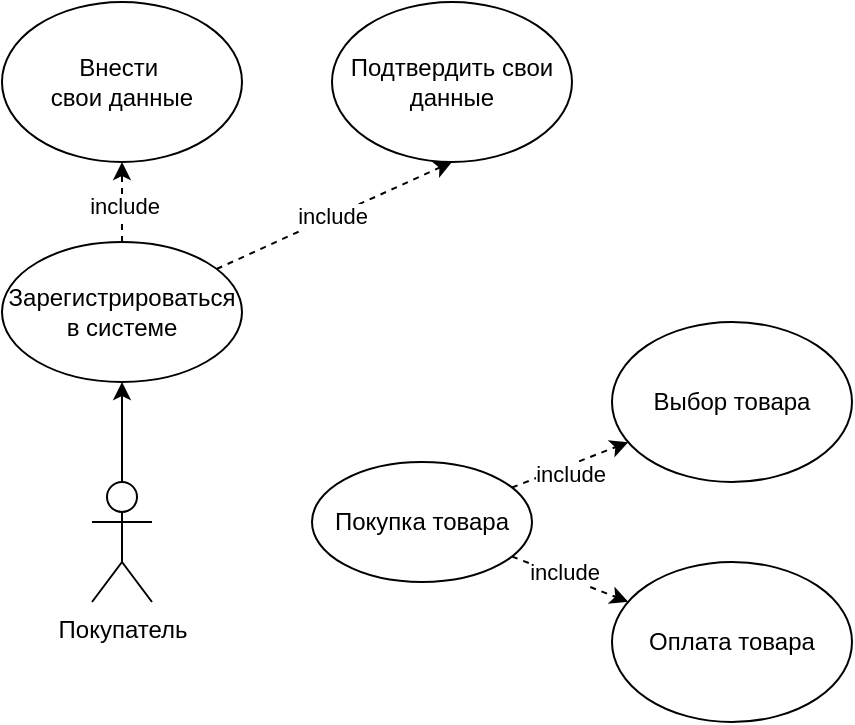 <mxfile version="26.0.14">
  <diagram name="Страница — 1" id="0v4njpWvZapU3_PunO_U">
    <mxGraphModel dx="1728" dy="915" grid="1" gridSize="10" guides="1" tooltips="1" connect="1" arrows="1" fold="1" page="1" pageScale="1" pageWidth="827" pageHeight="1169" math="0" shadow="0">
      <root>
        <mxCell id="0" />
        <mxCell id="1" parent="0" />
        <mxCell id="EHqorV340Nmj9FqR5h-e-4" style="edgeStyle=orthogonalEdgeStyle;rounded=0;orthogonalLoop=1;jettySize=auto;html=1;entryX=0.5;entryY=1;entryDx=0;entryDy=0;" edge="1" parent="1" source="EHqorV340Nmj9FqR5h-e-1" target="EHqorV340Nmj9FqR5h-e-3">
          <mxGeometry relative="1" as="geometry" />
        </mxCell>
        <mxCell id="EHqorV340Nmj9FqR5h-e-1" value="Покупатель" style="shape=umlActor;verticalLabelPosition=bottom;verticalAlign=top;html=1;outlineConnect=0;" vertex="1" parent="1">
          <mxGeometry x="140" y="420" width="30" height="60" as="geometry" />
        </mxCell>
        <mxCell id="EHqorV340Nmj9FqR5h-e-6" style="edgeStyle=orthogonalEdgeStyle;rounded=0;orthogonalLoop=1;jettySize=auto;html=1;entryX=0.5;entryY=1;entryDx=0;entryDy=0;dashed=1;" edge="1" parent="1" source="EHqorV340Nmj9FqR5h-e-3" target="EHqorV340Nmj9FqR5h-e-5">
          <mxGeometry relative="1" as="geometry" />
        </mxCell>
        <mxCell id="EHqorV340Nmj9FqR5h-e-7" value="include" style="edgeLabel;html=1;align=center;verticalAlign=middle;resizable=0;points=[];" vertex="1" connectable="0" parent="EHqorV340Nmj9FqR5h-e-6">
          <mxGeometry x="-0.083" y="-1" relative="1" as="geometry">
            <mxPoint as="offset" />
          </mxGeometry>
        </mxCell>
        <mxCell id="EHqorV340Nmj9FqR5h-e-9" style="rounded=0;orthogonalLoop=1;jettySize=auto;html=1;entryX=0.5;entryY=1;entryDx=0;entryDy=0;dashed=1;" edge="1" parent="1" source="EHqorV340Nmj9FqR5h-e-3" target="EHqorV340Nmj9FqR5h-e-8">
          <mxGeometry relative="1" as="geometry" />
        </mxCell>
        <mxCell id="EHqorV340Nmj9FqR5h-e-10" value="include" style="edgeLabel;html=1;align=center;verticalAlign=middle;resizable=0;points=[];" vertex="1" connectable="0" parent="EHqorV340Nmj9FqR5h-e-9">
          <mxGeometry x="-0.017" relative="1" as="geometry">
            <mxPoint as="offset" />
          </mxGeometry>
        </mxCell>
        <mxCell id="EHqorV340Nmj9FqR5h-e-3" value="Зарегистрироваться в системе" style="ellipse;whiteSpace=wrap;html=1;" vertex="1" parent="1">
          <mxGeometry x="95" y="300" width="120" height="70" as="geometry" />
        </mxCell>
        <mxCell id="EHqorV340Nmj9FqR5h-e-5" value="Внести&amp;nbsp;&lt;div&gt;свои данные&lt;/div&gt;" style="ellipse;whiteSpace=wrap;html=1;" vertex="1" parent="1">
          <mxGeometry x="95" y="180" width="120" height="80" as="geometry" />
        </mxCell>
        <mxCell id="EHqorV340Nmj9FqR5h-e-8" value="Подтвердить свои данные" style="ellipse;whiteSpace=wrap;html=1;" vertex="1" parent="1">
          <mxGeometry x="260" y="180" width="120" height="80" as="geometry" />
        </mxCell>
        <mxCell id="EHqorV340Nmj9FqR5h-e-16" style="rounded=0;orthogonalLoop=1;jettySize=auto;html=1;dashed=1;" edge="1" parent="1" source="EHqorV340Nmj9FqR5h-e-11" target="EHqorV340Nmj9FqR5h-e-13">
          <mxGeometry relative="1" as="geometry" />
        </mxCell>
        <mxCell id="EHqorV340Nmj9FqR5h-e-19" value="include" style="edgeLabel;html=1;align=center;verticalAlign=middle;resizable=0;points=[];" vertex="1" connectable="0" parent="EHqorV340Nmj9FqR5h-e-16">
          <mxGeometry x="-0.153" y="2" relative="1" as="geometry">
            <mxPoint as="offset" />
          </mxGeometry>
        </mxCell>
        <mxCell id="EHqorV340Nmj9FqR5h-e-17" style="rounded=0;orthogonalLoop=1;jettySize=auto;html=1;dashed=1;" edge="1" parent="1" source="EHqorV340Nmj9FqR5h-e-11" target="EHqorV340Nmj9FqR5h-e-12">
          <mxGeometry relative="1" as="geometry" />
        </mxCell>
        <mxCell id="EHqorV340Nmj9FqR5h-e-18" value="include" style="edgeLabel;html=1;align=center;verticalAlign=middle;resizable=0;points=[];" vertex="1" connectable="0" parent="EHqorV340Nmj9FqR5h-e-17">
          <mxGeometry x="-0.064" y="-4" relative="1" as="geometry">
            <mxPoint as="offset" />
          </mxGeometry>
        </mxCell>
        <mxCell id="EHqorV340Nmj9FqR5h-e-11" value="Покупка товара" style="ellipse;whiteSpace=wrap;html=1;" vertex="1" parent="1">
          <mxGeometry x="250" y="410" width="110" height="60" as="geometry" />
        </mxCell>
        <mxCell id="EHqorV340Nmj9FqR5h-e-12" value="Выбор товара" style="ellipse;whiteSpace=wrap;html=1;" vertex="1" parent="1">
          <mxGeometry x="400" y="340" width="120" height="80" as="geometry" />
        </mxCell>
        <mxCell id="EHqorV340Nmj9FqR5h-e-13" value="Оплата товара" style="ellipse;whiteSpace=wrap;html=1;" vertex="1" parent="1">
          <mxGeometry x="400" y="460" width="120" height="80" as="geometry" />
        </mxCell>
      </root>
    </mxGraphModel>
  </diagram>
</mxfile>
